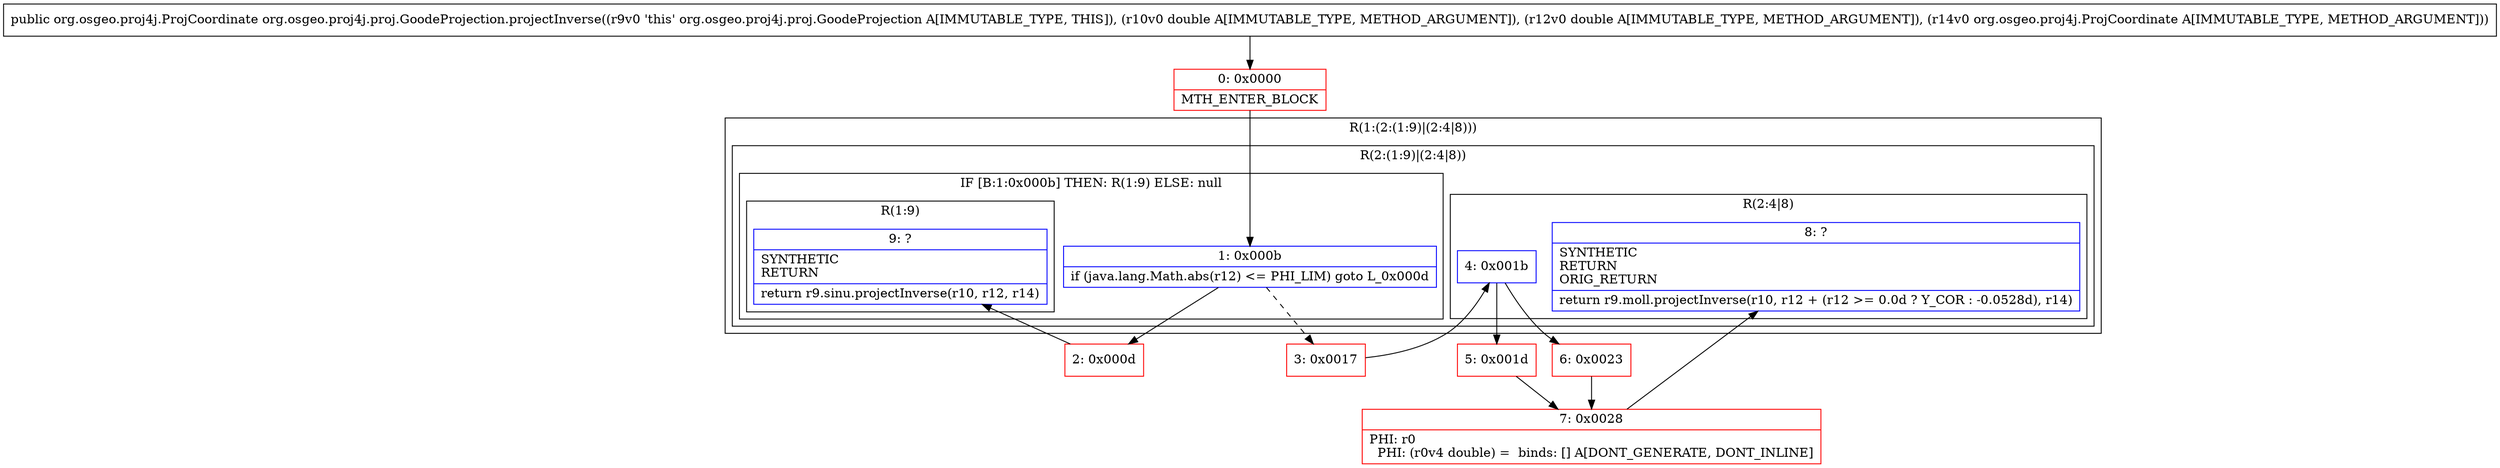 digraph "CFG fororg.osgeo.proj4j.proj.GoodeProjection.projectInverse(DDLorg\/osgeo\/proj4j\/ProjCoordinate;)Lorg\/osgeo\/proj4j\/ProjCoordinate;" {
subgraph cluster_Region_224666019 {
label = "R(1:(2:(1:9)|(2:4|8)))";
node [shape=record,color=blue];
subgraph cluster_Region_758991985 {
label = "R(2:(1:9)|(2:4|8))";
node [shape=record,color=blue];
subgraph cluster_IfRegion_1892703953 {
label = "IF [B:1:0x000b] THEN: R(1:9) ELSE: null";
node [shape=record,color=blue];
Node_1 [shape=record,label="{1\:\ 0x000b|if (java.lang.Math.abs(r12) \<= PHI_LIM) goto L_0x000d\l}"];
subgraph cluster_Region_257299054 {
label = "R(1:9)";
node [shape=record,color=blue];
Node_9 [shape=record,label="{9\:\ ?|SYNTHETIC\lRETURN\l|return r9.sinu.projectInverse(r10, r12, r14)\l}"];
}
}
subgraph cluster_Region_588469022 {
label = "R(2:4|8)";
node [shape=record,color=blue];
Node_4 [shape=record,label="{4\:\ 0x001b}"];
Node_8 [shape=record,label="{8\:\ ?|SYNTHETIC\lRETURN\lORIG_RETURN\l|return r9.moll.projectInverse(r10, r12 + (r12 \>= 0.0d ? Y_COR : \-0.0528d), r14)\l}"];
}
}
}
Node_0 [shape=record,color=red,label="{0\:\ 0x0000|MTH_ENTER_BLOCK\l}"];
Node_2 [shape=record,color=red,label="{2\:\ 0x000d}"];
Node_3 [shape=record,color=red,label="{3\:\ 0x0017}"];
Node_5 [shape=record,color=red,label="{5\:\ 0x001d}"];
Node_6 [shape=record,color=red,label="{6\:\ 0x0023}"];
Node_7 [shape=record,color=red,label="{7\:\ 0x0028|PHI: r0 \l  PHI: (r0v4 double) =  binds: [] A[DONT_GENERATE, DONT_INLINE]\l}"];
MethodNode[shape=record,label="{public org.osgeo.proj4j.ProjCoordinate org.osgeo.proj4j.proj.GoodeProjection.projectInverse((r9v0 'this' org.osgeo.proj4j.proj.GoodeProjection A[IMMUTABLE_TYPE, THIS]), (r10v0 double A[IMMUTABLE_TYPE, METHOD_ARGUMENT]), (r12v0 double A[IMMUTABLE_TYPE, METHOD_ARGUMENT]), (r14v0 org.osgeo.proj4j.ProjCoordinate A[IMMUTABLE_TYPE, METHOD_ARGUMENT])) }"];
MethodNode -> Node_0;
Node_1 -> Node_2;
Node_1 -> Node_3[style=dashed];
Node_4 -> Node_5;
Node_4 -> Node_6;
Node_0 -> Node_1;
Node_2 -> Node_9;
Node_3 -> Node_4;
Node_5 -> Node_7;
Node_6 -> Node_7;
Node_7 -> Node_8;
}

